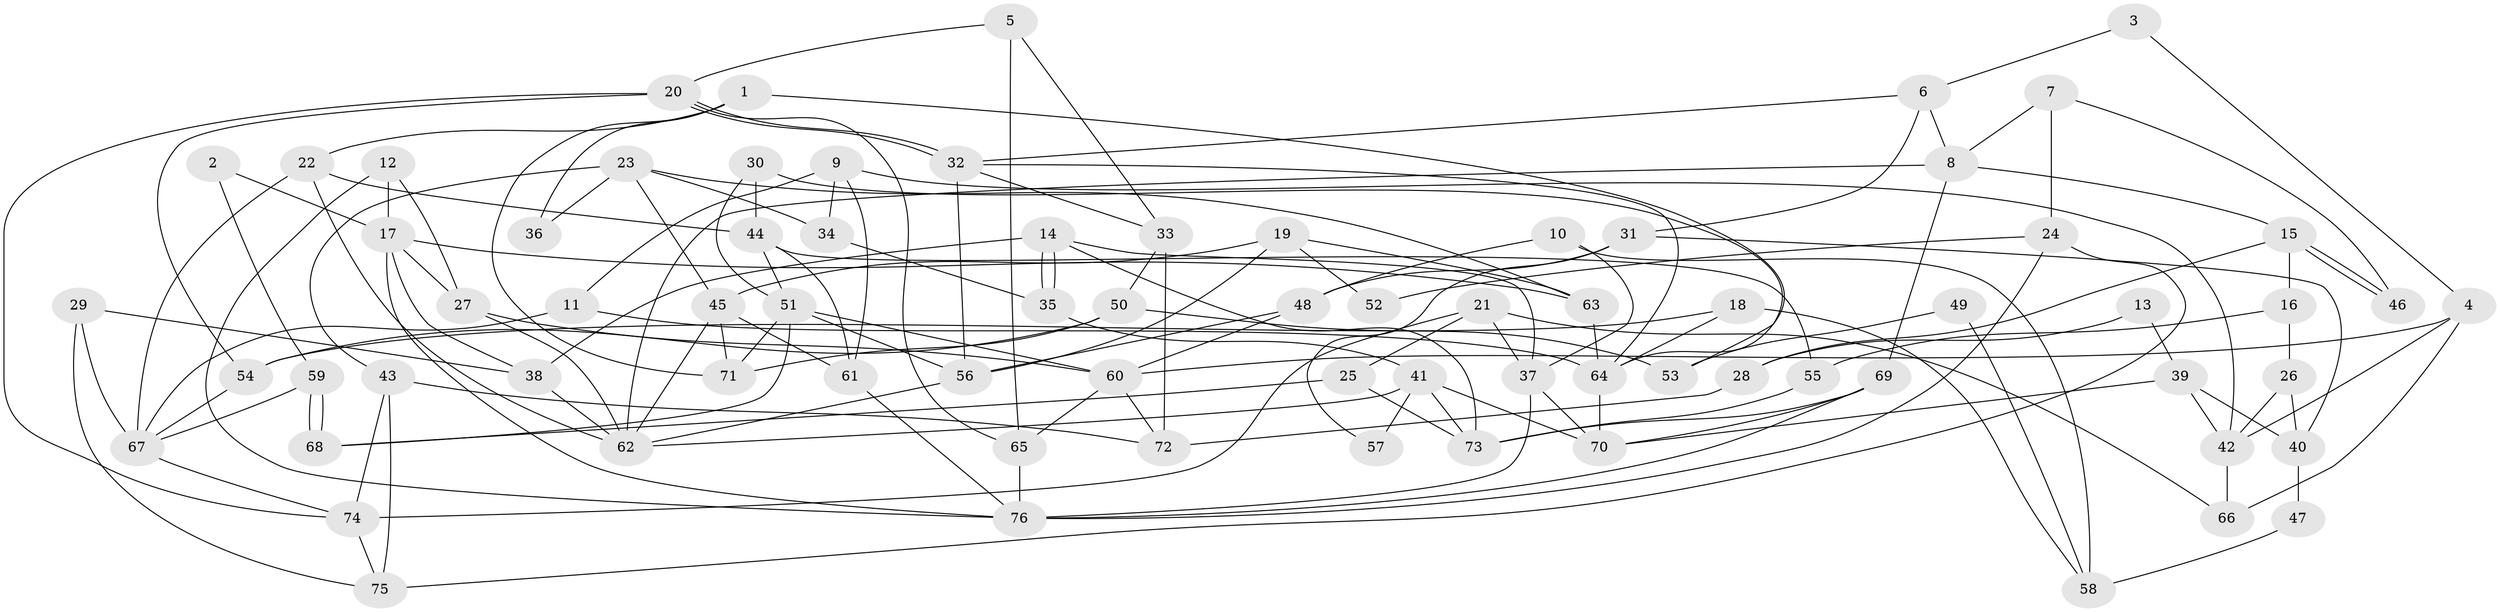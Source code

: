 // coarse degree distribution, {4: 0.39622641509433965, 6: 0.18867924528301888, 3: 0.1509433962264151, 5: 0.11320754716981132, 7: 0.07547169811320754, 9: 0.03773584905660377, 2: 0.03773584905660377}
// Generated by graph-tools (version 1.1) at 2025/24/03/03/25 07:24:00]
// undirected, 76 vertices, 152 edges
graph export_dot {
graph [start="1"]
  node [color=gray90,style=filled];
  1;
  2;
  3;
  4;
  5;
  6;
  7;
  8;
  9;
  10;
  11;
  12;
  13;
  14;
  15;
  16;
  17;
  18;
  19;
  20;
  21;
  22;
  23;
  24;
  25;
  26;
  27;
  28;
  29;
  30;
  31;
  32;
  33;
  34;
  35;
  36;
  37;
  38;
  39;
  40;
  41;
  42;
  43;
  44;
  45;
  46;
  47;
  48;
  49;
  50;
  51;
  52;
  53;
  54;
  55;
  56;
  57;
  58;
  59;
  60;
  61;
  62;
  63;
  64;
  65;
  66;
  67;
  68;
  69;
  70;
  71;
  72;
  73;
  74;
  75;
  76;
  1 -- 22;
  1 -- 64;
  1 -- 36;
  1 -- 71;
  2 -- 17;
  2 -- 59;
  3 -- 6;
  3 -- 4;
  4 -- 42;
  4 -- 60;
  4 -- 66;
  5 -- 20;
  5 -- 33;
  5 -- 65;
  6 -- 8;
  6 -- 32;
  6 -- 31;
  7 -- 8;
  7 -- 24;
  7 -- 46;
  8 -- 62;
  8 -- 69;
  8 -- 15;
  9 -- 11;
  9 -- 34;
  9 -- 42;
  9 -- 61;
  10 -- 48;
  10 -- 37;
  10 -- 58;
  11 -- 64;
  11 -- 67;
  12 -- 76;
  12 -- 27;
  12 -- 17;
  13 -- 28;
  13 -- 39;
  14 -- 73;
  14 -- 35;
  14 -- 35;
  14 -- 37;
  14 -- 38;
  15 -- 46;
  15 -- 46;
  15 -- 16;
  15 -- 28;
  16 -- 55;
  16 -- 26;
  17 -- 76;
  17 -- 27;
  17 -- 38;
  17 -- 63;
  18 -- 64;
  18 -- 54;
  18 -- 58;
  19 -- 56;
  19 -- 45;
  19 -- 52;
  19 -- 63;
  20 -- 65;
  20 -- 32;
  20 -- 32;
  20 -- 54;
  20 -- 74;
  21 -- 74;
  21 -- 37;
  21 -- 25;
  21 -- 66;
  22 -- 67;
  22 -- 62;
  22 -- 44;
  23 -- 45;
  23 -- 63;
  23 -- 34;
  23 -- 36;
  23 -- 43;
  24 -- 75;
  24 -- 76;
  24 -- 52;
  25 -- 68;
  25 -- 73;
  26 -- 42;
  26 -- 40;
  27 -- 60;
  27 -- 62;
  28 -- 72;
  29 -- 38;
  29 -- 75;
  29 -- 67;
  30 -- 51;
  30 -- 44;
  30 -- 53;
  31 -- 40;
  31 -- 48;
  31 -- 57;
  32 -- 56;
  32 -- 33;
  32 -- 64;
  33 -- 72;
  33 -- 50;
  34 -- 35;
  35 -- 41;
  37 -- 70;
  37 -- 76;
  38 -- 62;
  39 -- 70;
  39 -- 42;
  39 -- 40;
  40 -- 47;
  41 -- 73;
  41 -- 62;
  41 -- 57;
  41 -- 70;
  42 -- 66;
  43 -- 74;
  43 -- 72;
  43 -- 75;
  44 -- 61;
  44 -- 51;
  44 -- 55;
  45 -- 62;
  45 -- 71;
  45 -- 61;
  47 -- 58;
  48 -- 56;
  48 -- 60;
  49 -- 53;
  49 -- 58;
  50 -- 71;
  50 -- 53;
  50 -- 54;
  51 -- 60;
  51 -- 56;
  51 -- 68;
  51 -- 71;
  54 -- 67;
  55 -- 73;
  56 -- 62;
  59 -- 68;
  59 -- 68;
  59 -- 67;
  60 -- 65;
  60 -- 72;
  61 -- 76;
  63 -- 64;
  64 -- 70;
  65 -- 76;
  67 -- 74;
  69 -- 76;
  69 -- 70;
  69 -- 73;
  74 -- 75;
}
